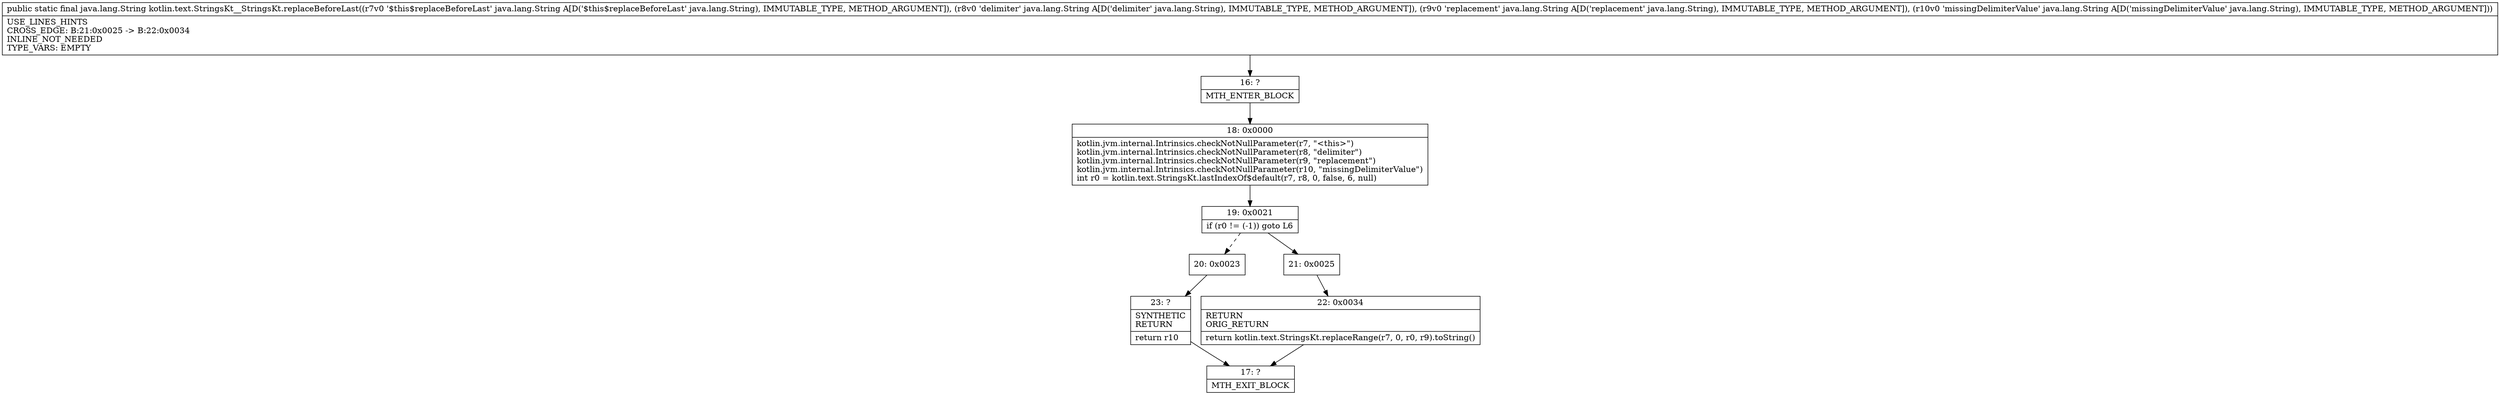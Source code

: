 digraph "CFG forkotlin.text.StringsKt__StringsKt.replaceBeforeLast(Ljava\/lang\/String;Ljava\/lang\/String;Ljava\/lang\/String;Ljava\/lang\/String;)Ljava\/lang\/String;" {
Node_16 [shape=record,label="{16\:\ ?|MTH_ENTER_BLOCK\l}"];
Node_18 [shape=record,label="{18\:\ 0x0000|kotlin.jvm.internal.Intrinsics.checkNotNullParameter(r7, \"\<this\>\")\lkotlin.jvm.internal.Intrinsics.checkNotNullParameter(r8, \"delimiter\")\lkotlin.jvm.internal.Intrinsics.checkNotNullParameter(r9, \"replacement\")\lkotlin.jvm.internal.Intrinsics.checkNotNullParameter(r10, \"missingDelimiterValue\")\lint r0 = kotlin.text.StringsKt.lastIndexOf$default(r7, r8, 0, false, 6, null)\l}"];
Node_19 [shape=record,label="{19\:\ 0x0021|if (r0 != (\-1)) goto L6\l}"];
Node_20 [shape=record,label="{20\:\ 0x0023}"];
Node_23 [shape=record,label="{23\:\ ?|SYNTHETIC\lRETURN\l|return r10\l}"];
Node_17 [shape=record,label="{17\:\ ?|MTH_EXIT_BLOCK\l}"];
Node_21 [shape=record,label="{21\:\ 0x0025}"];
Node_22 [shape=record,label="{22\:\ 0x0034|RETURN\lORIG_RETURN\l|return kotlin.text.StringsKt.replaceRange(r7, 0, r0, r9).toString()\l}"];
MethodNode[shape=record,label="{public static final java.lang.String kotlin.text.StringsKt__StringsKt.replaceBeforeLast((r7v0 '$this$replaceBeforeLast' java.lang.String A[D('$this$replaceBeforeLast' java.lang.String), IMMUTABLE_TYPE, METHOD_ARGUMENT]), (r8v0 'delimiter' java.lang.String A[D('delimiter' java.lang.String), IMMUTABLE_TYPE, METHOD_ARGUMENT]), (r9v0 'replacement' java.lang.String A[D('replacement' java.lang.String), IMMUTABLE_TYPE, METHOD_ARGUMENT]), (r10v0 'missingDelimiterValue' java.lang.String A[D('missingDelimiterValue' java.lang.String), IMMUTABLE_TYPE, METHOD_ARGUMENT]))  | USE_LINES_HINTS\lCROSS_EDGE: B:21:0x0025 \-\> B:22:0x0034\lINLINE_NOT_NEEDED\lTYPE_VARS: EMPTY\l}"];
MethodNode -> Node_16;Node_16 -> Node_18;
Node_18 -> Node_19;
Node_19 -> Node_20[style=dashed];
Node_19 -> Node_21;
Node_20 -> Node_23;
Node_23 -> Node_17;
Node_21 -> Node_22;
Node_22 -> Node_17;
}

